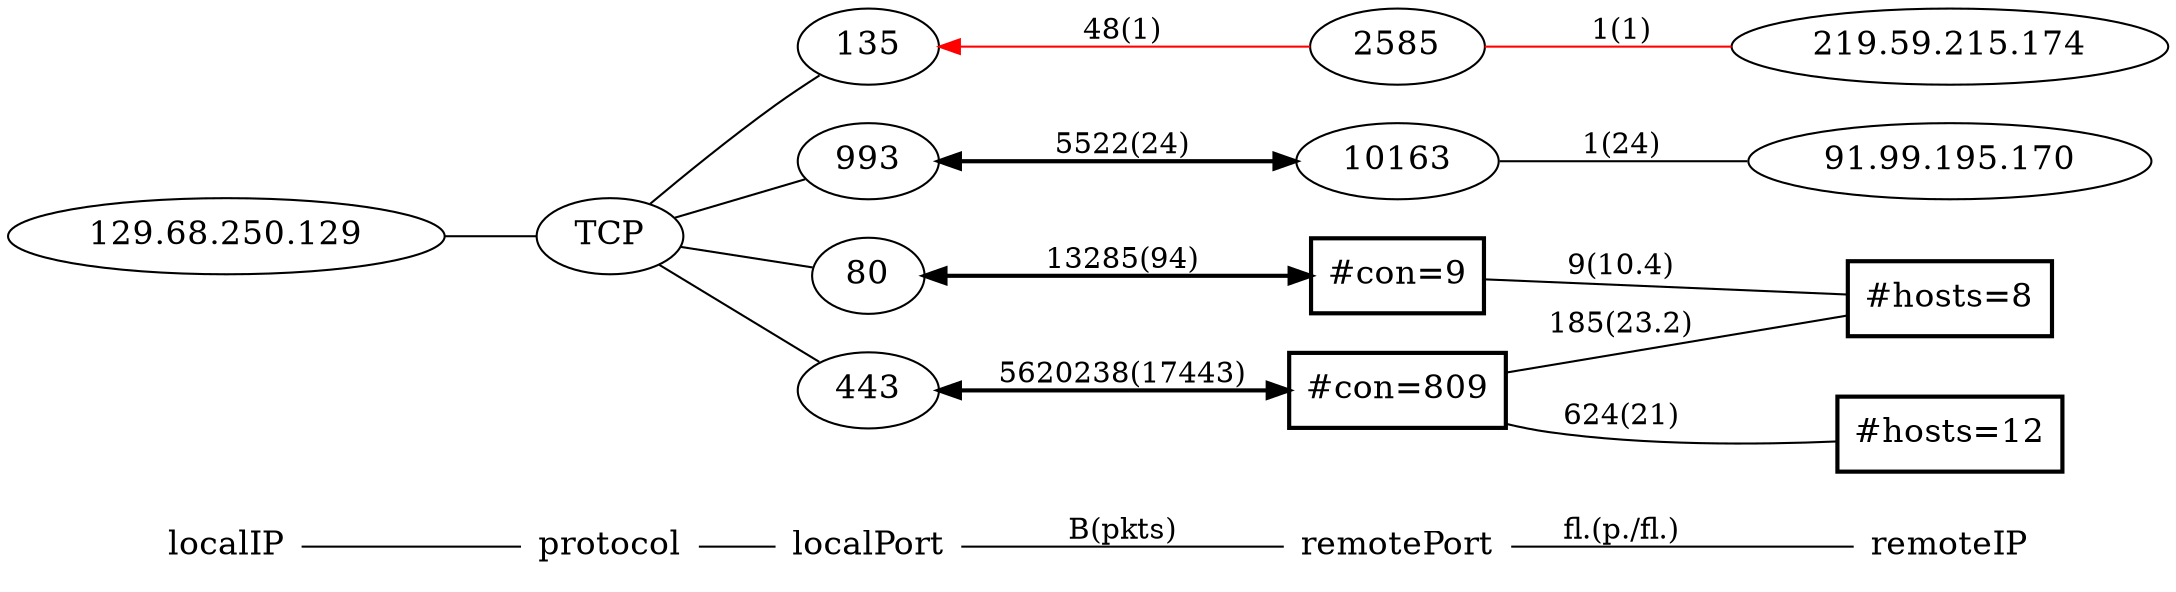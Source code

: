 graph G { /* Created by hpg2dot3() */
rankdir=LR;
node[shape=plaintext,fontsize=16];
"localIP"--"protocol"--"localPort""localPort"--"remotePort"[label="B(pkts)"]"remotePort"--"remoteIP"[label="fl.(p./fl.)"]
node[shape=ellipse];
subgraph 0{rank=same;"localIP";k1_2168781441;}
k1_2168781441[label="129.68.250.129"];
k1_2168781441--k2_6;
subgraph 1 {rank=same;"protocol";k2_6;}
k2_6[label="TCP"];
k2_6--k3_268435536;
k2_6--k3_268435591;
k2_6--k3_268436449;
k2_6--k3_268435899;
subgraph 2 {rank=same;"localPort";k3_268436449;k3_268435899;k3_268435591;k3_268435536;}
k3_268436449[label="993"];
k3_268435899[label="443"];
k3_268435591[label="135"];
k3_268435536[label="80"];
k3_268435591--k4_1342245401[dir=back, color=red][label="48(1)"];
k3_268436449--k4_268445619[style=bold,dir=both][label="5522(24)"];
k3_268435899--k4_67306281[style=bold,dir=both][label="5620238(17443)"];
k3_268435536--k4_82837513[style=bold,dir=both][label="13285(94)"];
subgraph 3 {rank=same;"remotePort";k4_67306281;k4_82837513;k4_268445619;k4_1342245401;}
k4_67306281[label="#con=809", shape=box, style=bold];
k4_82837513[label="#con=9", shape=box, style=bold];
k4_268445619[label="10163"];
k4_1342245401[label="2585"];
k4_1342245401--k5_3678132142[color=red][label="1(1)"];
k4_268445619--k5_1533264810[label="1(24)"];
k4_67306281--k5_196620[label="624(21)"];
k4_67306281--k5_4294901768[label="185(23.2)"];
k4_82837513--k5_4294901768[label="9(10.4)"];
subgraph 4 {rank=same;"remoteIP";k5_3678132142;k5_1533264810;k5_4294901768;k5_196620;}
k5_3678132142[label="219.59.215.174"];
k5_1533264810[label="91.99.195.170"];
k5_4294901768[label="#hosts=8", shape=box, style=bold];
k5_196620[label="#hosts=12", shape=box, style=bold];
}
